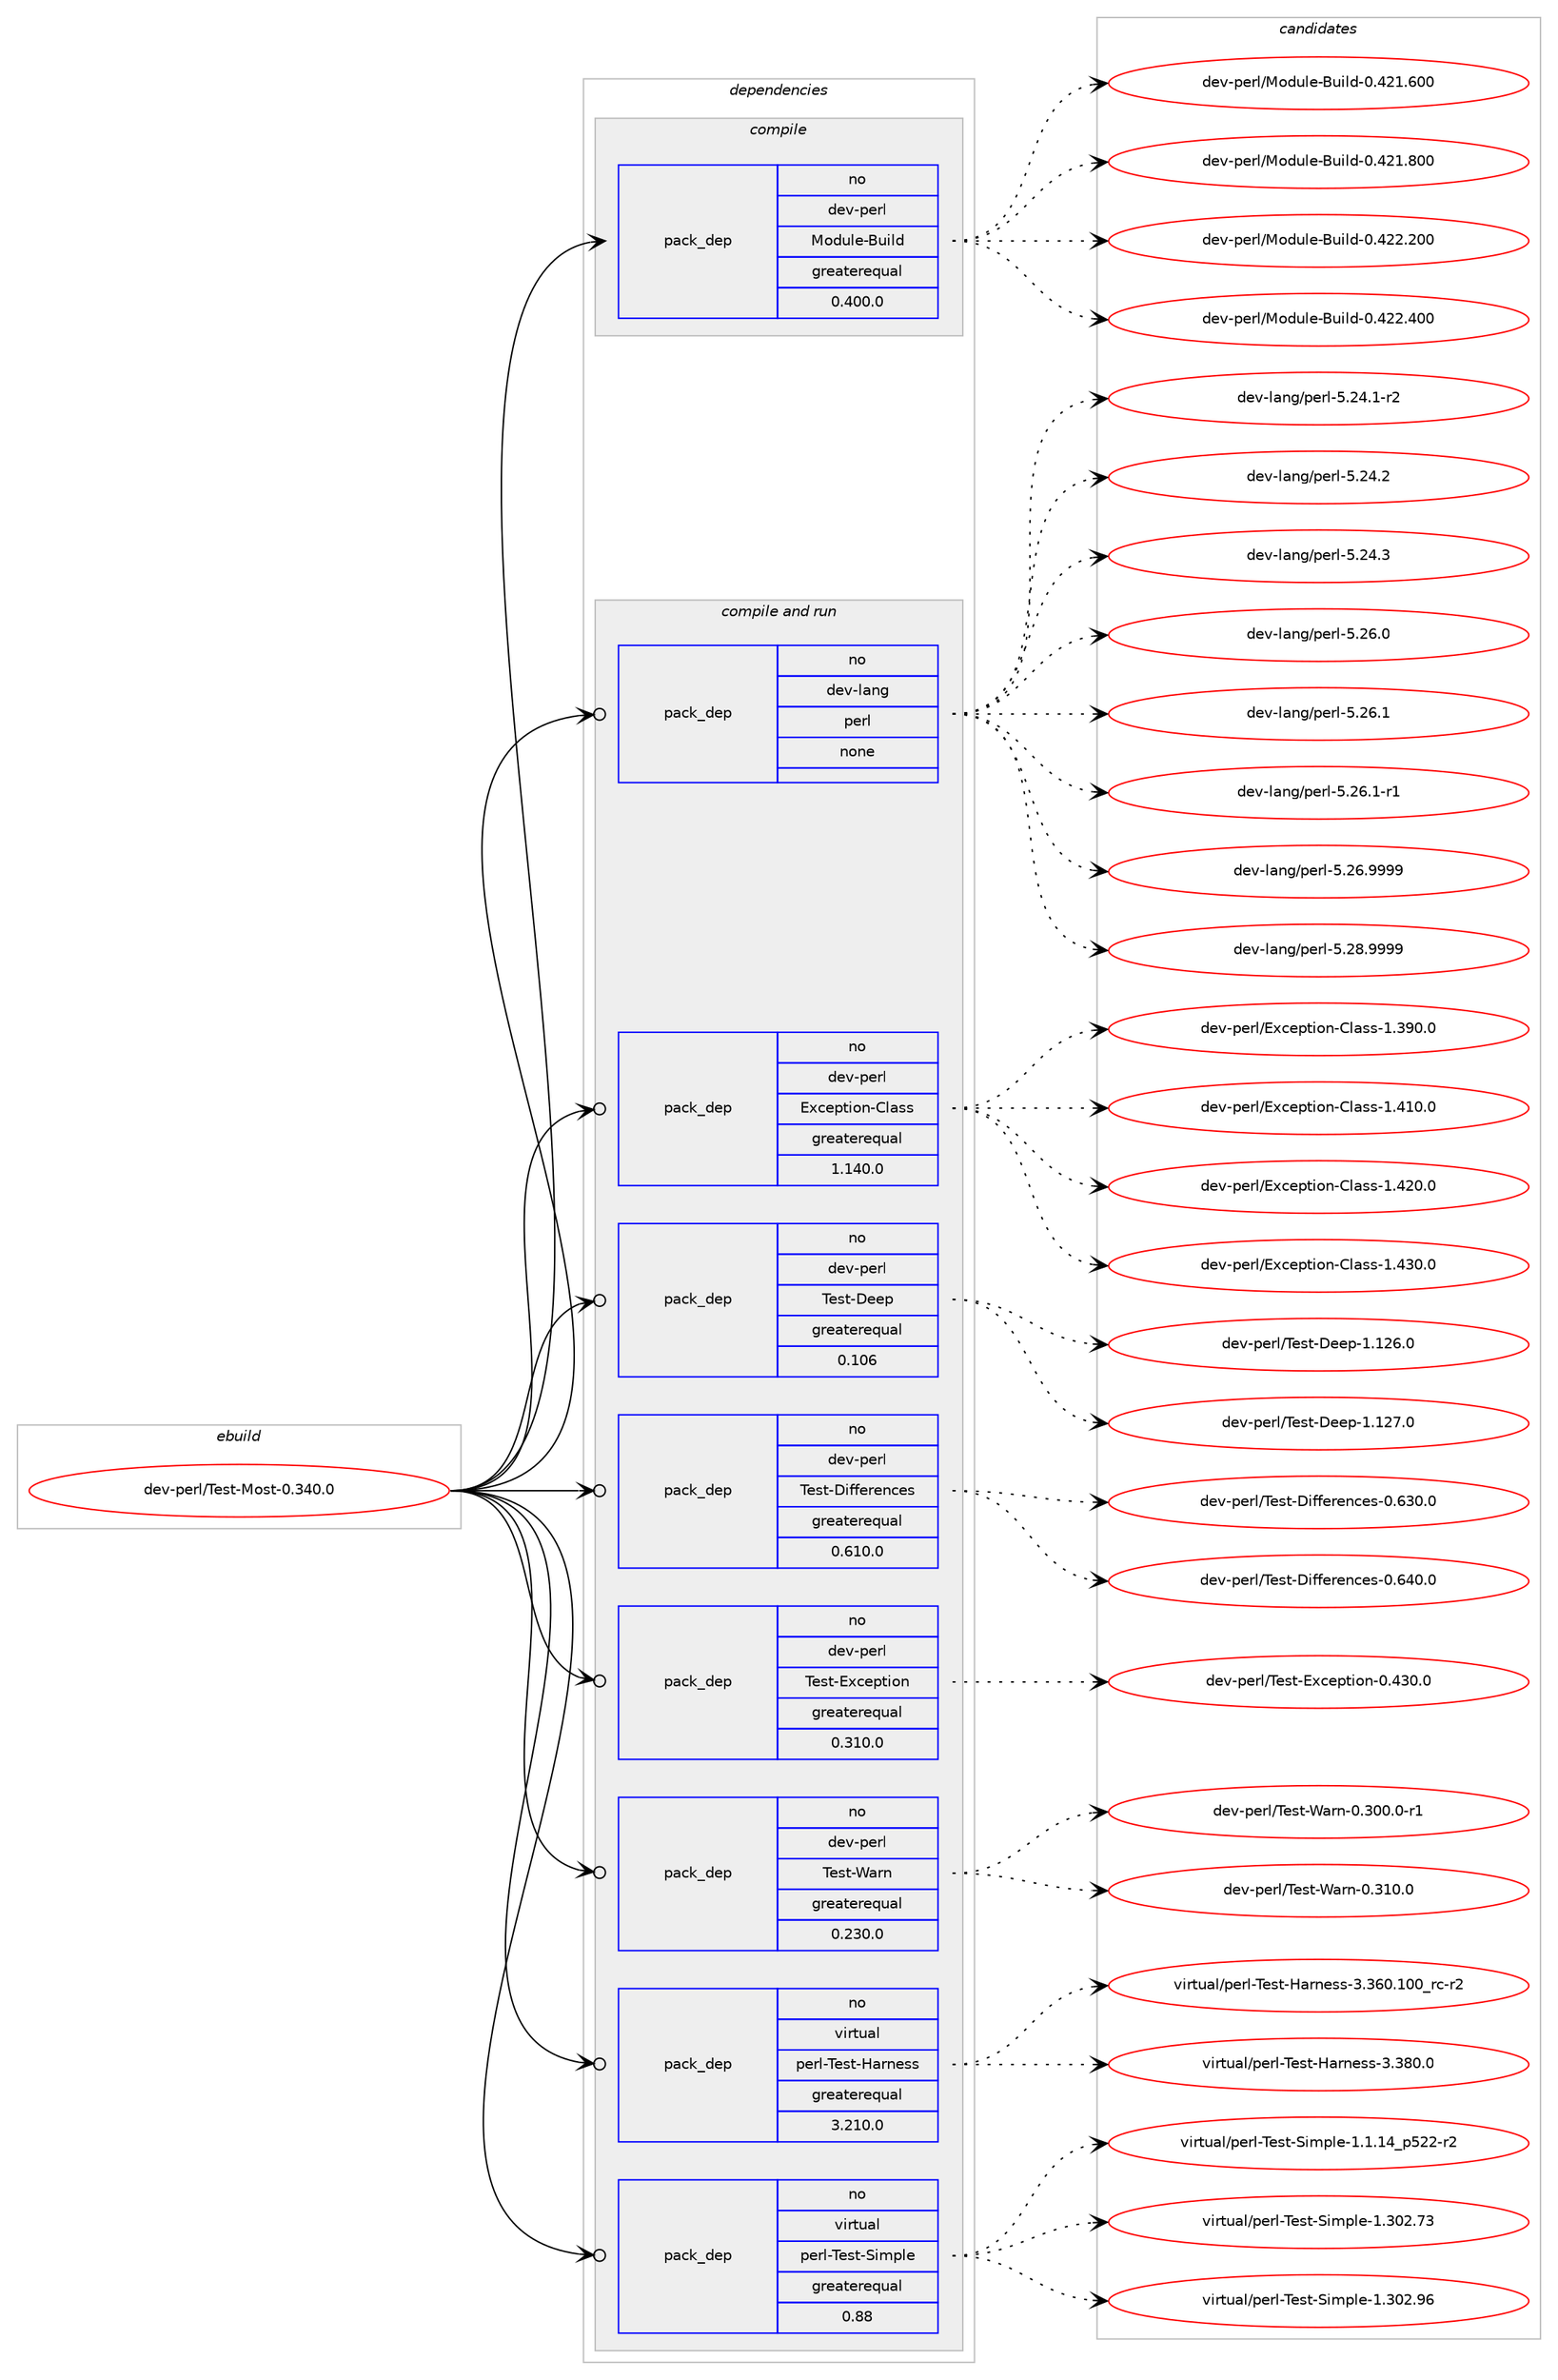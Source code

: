 digraph prolog {

# *************
# Graph options
# *************

newrank=true;
concentrate=true;
compound=true;
graph [rankdir=LR,fontname=Helvetica,fontsize=10,ranksep=1.5];#, ranksep=2.5, nodesep=0.2];
edge  [arrowhead=vee];
node  [fontname=Helvetica,fontsize=10];

# **********
# The ebuild
# **********

subgraph cluster_leftcol {
color=gray;
rank=same;
label=<<i>ebuild</i>>;
id [label="dev-perl/Test-Most-0.340.0", color=red, width=4, href="../dev-perl/Test-Most-0.340.0.svg"];
}

# ****************
# The dependencies
# ****************

subgraph cluster_midcol {
color=gray;
label=<<i>dependencies</i>>;
subgraph cluster_compile {
fillcolor="#eeeeee";
style=filled;
label=<<i>compile</i>>;
subgraph pack107661 {
dependency139451 [label=<<TABLE BORDER="0" CELLBORDER="1" CELLSPACING="0" CELLPADDING="4" WIDTH="220"><TR><TD ROWSPAN="6" CELLPADDING="30">pack_dep</TD></TR><TR><TD WIDTH="110">no</TD></TR><TR><TD>dev-perl</TD></TR><TR><TD>Module-Build</TD></TR><TR><TD>greaterequal</TD></TR><TR><TD>0.400.0</TD></TR></TABLE>>, shape=none, color=blue];
}
id:e -> dependency139451:w [weight=20,style="solid",arrowhead="vee"];
}
subgraph cluster_compileandrun {
fillcolor="#eeeeee";
style=filled;
label=<<i>compile and run</i>>;
subgraph pack107662 {
dependency139452 [label=<<TABLE BORDER="0" CELLBORDER="1" CELLSPACING="0" CELLPADDING="4" WIDTH="220"><TR><TD ROWSPAN="6" CELLPADDING="30">pack_dep</TD></TR><TR><TD WIDTH="110">no</TD></TR><TR><TD>dev-lang</TD></TR><TR><TD>perl</TD></TR><TR><TD>none</TD></TR><TR><TD></TD></TR></TABLE>>, shape=none, color=blue];
}
id:e -> dependency139452:w [weight=20,style="solid",arrowhead="odotvee"];
subgraph pack107663 {
dependency139453 [label=<<TABLE BORDER="0" CELLBORDER="1" CELLSPACING="0" CELLPADDING="4" WIDTH="220"><TR><TD ROWSPAN="6" CELLPADDING="30">pack_dep</TD></TR><TR><TD WIDTH="110">no</TD></TR><TR><TD>dev-perl</TD></TR><TR><TD>Exception-Class</TD></TR><TR><TD>greaterequal</TD></TR><TR><TD>1.140.0</TD></TR></TABLE>>, shape=none, color=blue];
}
id:e -> dependency139453:w [weight=20,style="solid",arrowhead="odotvee"];
subgraph pack107664 {
dependency139454 [label=<<TABLE BORDER="0" CELLBORDER="1" CELLSPACING="0" CELLPADDING="4" WIDTH="220"><TR><TD ROWSPAN="6" CELLPADDING="30">pack_dep</TD></TR><TR><TD WIDTH="110">no</TD></TR><TR><TD>dev-perl</TD></TR><TR><TD>Test-Deep</TD></TR><TR><TD>greaterequal</TD></TR><TR><TD>0.106</TD></TR></TABLE>>, shape=none, color=blue];
}
id:e -> dependency139454:w [weight=20,style="solid",arrowhead="odotvee"];
subgraph pack107665 {
dependency139455 [label=<<TABLE BORDER="0" CELLBORDER="1" CELLSPACING="0" CELLPADDING="4" WIDTH="220"><TR><TD ROWSPAN="6" CELLPADDING="30">pack_dep</TD></TR><TR><TD WIDTH="110">no</TD></TR><TR><TD>dev-perl</TD></TR><TR><TD>Test-Differences</TD></TR><TR><TD>greaterequal</TD></TR><TR><TD>0.610.0</TD></TR></TABLE>>, shape=none, color=blue];
}
id:e -> dependency139455:w [weight=20,style="solid",arrowhead="odotvee"];
subgraph pack107666 {
dependency139456 [label=<<TABLE BORDER="0" CELLBORDER="1" CELLSPACING="0" CELLPADDING="4" WIDTH="220"><TR><TD ROWSPAN="6" CELLPADDING="30">pack_dep</TD></TR><TR><TD WIDTH="110">no</TD></TR><TR><TD>dev-perl</TD></TR><TR><TD>Test-Exception</TD></TR><TR><TD>greaterequal</TD></TR><TR><TD>0.310.0</TD></TR></TABLE>>, shape=none, color=blue];
}
id:e -> dependency139456:w [weight=20,style="solid",arrowhead="odotvee"];
subgraph pack107667 {
dependency139457 [label=<<TABLE BORDER="0" CELLBORDER="1" CELLSPACING="0" CELLPADDING="4" WIDTH="220"><TR><TD ROWSPAN="6" CELLPADDING="30">pack_dep</TD></TR><TR><TD WIDTH="110">no</TD></TR><TR><TD>dev-perl</TD></TR><TR><TD>Test-Warn</TD></TR><TR><TD>greaterequal</TD></TR><TR><TD>0.230.0</TD></TR></TABLE>>, shape=none, color=blue];
}
id:e -> dependency139457:w [weight=20,style="solid",arrowhead="odotvee"];
subgraph pack107668 {
dependency139458 [label=<<TABLE BORDER="0" CELLBORDER="1" CELLSPACING="0" CELLPADDING="4" WIDTH="220"><TR><TD ROWSPAN="6" CELLPADDING="30">pack_dep</TD></TR><TR><TD WIDTH="110">no</TD></TR><TR><TD>virtual</TD></TR><TR><TD>perl-Test-Harness</TD></TR><TR><TD>greaterequal</TD></TR><TR><TD>3.210.0</TD></TR></TABLE>>, shape=none, color=blue];
}
id:e -> dependency139458:w [weight=20,style="solid",arrowhead="odotvee"];
subgraph pack107669 {
dependency139459 [label=<<TABLE BORDER="0" CELLBORDER="1" CELLSPACING="0" CELLPADDING="4" WIDTH="220"><TR><TD ROWSPAN="6" CELLPADDING="30">pack_dep</TD></TR><TR><TD WIDTH="110">no</TD></TR><TR><TD>virtual</TD></TR><TR><TD>perl-Test-Simple</TD></TR><TR><TD>greaterequal</TD></TR><TR><TD>0.88</TD></TR></TABLE>>, shape=none, color=blue];
}
id:e -> dependency139459:w [weight=20,style="solid",arrowhead="odotvee"];
}
subgraph cluster_run {
fillcolor="#eeeeee";
style=filled;
label=<<i>run</i>>;
}
}

# **************
# The candidates
# **************

subgraph cluster_choices {
rank=same;
color=gray;
label=<<i>candidates</i>>;

subgraph choice107661 {
color=black;
nodesep=1;
choice100101118451121011141084777111100117108101456611710510810045484652504946544848 [label="dev-perl/Module-Build-0.421.600", color=red, width=4,href="../dev-perl/Module-Build-0.421.600.svg"];
choice100101118451121011141084777111100117108101456611710510810045484652504946564848 [label="dev-perl/Module-Build-0.421.800", color=red, width=4,href="../dev-perl/Module-Build-0.421.800.svg"];
choice100101118451121011141084777111100117108101456611710510810045484652505046504848 [label="dev-perl/Module-Build-0.422.200", color=red, width=4,href="../dev-perl/Module-Build-0.422.200.svg"];
choice100101118451121011141084777111100117108101456611710510810045484652505046524848 [label="dev-perl/Module-Build-0.422.400", color=red, width=4,href="../dev-perl/Module-Build-0.422.400.svg"];
dependency139451:e -> choice100101118451121011141084777111100117108101456611710510810045484652504946544848:w [style=dotted,weight="100"];
dependency139451:e -> choice100101118451121011141084777111100117108101456611710510810045484652504946564848:w [style=dotted,weight="100"];
dependency139451:e -> choice100101118451121011141084777111100117108101456611710510810045484652505046504848:w [style=dotted,weight="100"];
dependency139451:e -> choice100101118451121011141084777111100117108101456611710510810045484652505046524848:w [style=dotted,weight="100"];
}
subgraph choice107662 {
color=black;
nodesep=1;
choice100101118451089711010347112101114108455346505246494511450 [label="dev-lang/perl-5.24.1-r2", color=red, width=4,href="../dev-lang/perl-5.24.1-r2.svg"];
choice10010111845108971101034711210111410845534650524650 [label="dev-lang/perl-5.24.2", color=red, width=4,href="../dev-lang/perl-5.24.2.svg"];
choice10010111845108971101034711210111410845534650524651 [label="dev-lang/perl-5.24.3", color=red, width=4,href="../dev-lang/perl-5.24.3.svg"];
choice10010111845108971101034711210111410845534650544648 [label="dev-lang/perl-5.26.0", color=red, width=4,href="../dev-lang/perl-5.26.0.svg"];
choice10010111845108971101034711210111410845534650544649 [label="dev-lang/perl-5.26.1", color=red, width=4,href="../dev-lang/perl-5.26.1.svg"];
choice100101118451089711010347112101114108455346505446494511449 [label="dev-lang/perl-5.26.1-r1", color=red, width=4,href="../dev-lang/perl-5.26.1-r1.svg"];
choice10010111845108971101034711210111410845534650544657575757 [label="dev-lang/perl-5.26.9999", color=red, width=4,href="../dev-lang/perl-5.26.9999.svg"];
choice10010111845108971101034711210111410845534650564657575757 [label="dev-lang/perl-5.28.9999", color=red, width=4,href="../dev-lang/perl-5.28.9999.svg"];
dependency139452:e -> choice100101118451089711010347112101114108455346505246494511450:w [style=dotted,weight="100"];
dependency139452:e -> choice10010111845108971101034711210111410845534650524650:w [style=dotted,weight="100"];
dependency139452:e -> choice10010111845108971101034711210111410845534650524651:w [style=dotted,weight="100"];
dependency139452:e -> choice10010111845108971101034711210111410845534650544648:w [style=dotted,weight="100"];
dependency139452:e -> choice10010111845108971101034711210111410845534650544649:w [style=dotted,weight="100"];
dependency139452:e -> choice100101118451089711010347112101114108455346505446494511449:w [style=dotted,weight="100"];
dependency139452:e -> choice10010111845108971101034711210111410845534650544657575757:w [style=dotted,weight="100"];
dependency139452:e -> choice10010111845108971101034711210111410845534650564657575757:w [style=dotted,weight="100"];
}
subgraph choice107663 {
color=black;
nodesep=1;
choice100101118451121011141084769120991011121161051111104567108971151154549465157484648 [label="dev-perl/Exception-Class-1.390.0", color=red, width=4,href="../dev-perl/Exception-Class-1.390.0.svg"];
choice100101118451121011141084769120991011121161051111104567108971151154549465249484648 [label="dev-perl/Exception-Class-1.410.0", color=red, width=4,href="../dev-perl/Exception-Class-1.410.0.svg"];
choice100101118451121011141084769120991011121161051111104567108971151154549465250484648 [label="dev-perl/Exception-Class-1.420.0", color=red, width=4,href="../dev-perl/Exception-Class-1.420.0.svg"];
choice100101118451121011141084769120991011121161051111104567108971151154549465251484648 [label="dev-perl/Exception-Class-1.430.0", color=red, width=4,href="../dev-perl/Exception-Class-1.430.0.svg"];
dependency139453:e -> choice100101118451121011141084769120991011121161051111104567108971151154549465157484648:w [style=dotted,weight="100"];
dependency139453:e -> choice100101118451121011141084769120991011121161051111104567108971151154549465249484648:w [style=dotted,weight="100"];
dependency139453:e -> choice100101118451121011141084769120991011121161051111104567108971151154549465250484648:w [style=dotted,weight="100"];
dependency139453:e -> choice100101118451121011141084769120991011121161051111104567108971151154549465251484648:w [style=dotted,weight="100"];
}
subgraph choice107664 {
color=black;
nodesep=1;
choice10010111845112101114108478410111511645681011011124549464950544648 [label="dev-perl/Test-Deep-1.126.0", color=red, width=4,href="../dev-perl/Test-Deep-1.126.0.svg"];
choice10010111845112101114108478410111511645681011011124549464950554648 [label="dev-perl/Test-Deep-1.127.0", color=red, width=4,href="../dev-perl/Test-Deep-1.127.0.svg"];
dependency139454:e -> choice10010111845112101114108478410111511645681011011124549464950544648:w [style=dotted,weight="100"];
dependency139454:e -> choice10010111845112101114108478410111511645681011011124549464950554648:w [style=dotted,weight="100"];
}
subgraph choice107665 {
color=black;
nodesep=1;
choice1001011184511210111410847841011151164568105102102101114101110991011154548465451484648 [label="dev-perl/Test-Differences-0.630.0", color=red, width=4,href="../dev-perl/Test-Differences-0.630.0.svg"];
choice1001011184511210111410847841011151164568105102102101114101110991011154548465452484648 [label="dev-perl/Test-Differences-0.640.0", color=red, width=4,href="../dev-perl/Test-Differences-0.640.0.svg"];
dependency139455:e -> choice1001011184511210111410847841011151164568105102102101114101110991011154548465451484648:w [style=dotted,weight="100"];
dependency139455:e -> choice1001011184511210111410847841011151164568105102102101114101110991011154548465452484648:w [style=dotted,weight="100"];
}
subgraph choice107666 {
color=black;
nodesep=1;
choice1001011184511210111410847841011151164569120991011121161051111104548465251484648 [label="dev-perl/Test-Exception-0.430.0", color=red, width=4,href="../dev-perl/Test-Exception-0.430.0.svg"];
dependency139456:e -> choice1001011184511210111410847841011151164569120991011121161051111104548465251484648:w [style=dotted,weight="100"];
}
subgraph choice107667 {
color=black;
nodesep=1;
choice10010111845112101114108478410111511645879711411045484651484846484511449 [label="dev-perl/Test-Warn-0.300.0-r1", color=red, width=4,href="../dev-perl/Test-Warn-0.300.0-r1.svg"];
choice1001011184511210111410847841011151164587971141104548465149484648 [label="dev-perl/Test-Warn-0.310.0", color=red, width=4,href="../dev-perl/Test-Warn-0.310.0.svg"];
dependency139457:e -> choice10010111845112101114108478410111511645879711411045484651484846484511449:w [style=dotted,weight="100"];
dependency139457:e -> choice1001011184511210111410847841011151164587971141104548465149484648:w [style=dotted,weight="100"];
}
subgraph choice107668 {
color=black;
nodesep=1;
choice118105114116117971084711210111410845841011151164572971141101011151154551465154484649484895114994511450 [label="virtual/perl-Test-Harness-3.360.100_rc-r2", color=red, width=4,href="../virtual/perl-Test-Harness-3.360.100_rc-r2.svg"];
choice118105114116117971084711210111410845841011151164572971141101011151154551465156484648 [label="virtual/perl-Test-Harness-3.380.0", color=red, width=4,href="../virtual/perl-Test-Harness-3.380.0.svg"];
dependency139458:e -> choice118105114116117971084711210111410845841011151164572971141101011151154551465154484649484895114994511450:w [style=dotted,weight="100"];
dependency139458:e -> choice118105114116117971084711210111410845841011151164572971141101011151154551465156484648:w [style=dotted,weight="100"];
}
subgraph choice107669 {
color=black;
nodesep=1;
choice11810511411611797108471121011141084584101115116458310510911210810145494649464952951125350504511450 [label="virtual/perl-Test-Simple-1.1.14_p522-r2", color=red, width=4,href="../virtual/perl-Test-Simple-1.1.14_p522-r2.svg"];
choice118105114116117971084711210111410845841011151164583105109112108101454946514850465551 [label="virtual/perl-Test-Simple-1.302.73", color=red, width=4,href="../virtual/perl-Test-Simple-1.302.73.svg"];
choice118105114116117971084711210111410845841011151164583105109112108101454946514850465754 [label="virtual/perl-Test-Simple-1.302.96", color=red, width=4,href="../virtual/perl-Test-Simple-1.302.96.svg"];
dependency139459:e -> choice11810511411611797108471121011141084584101115116458310510911210810145494649464952951125350504511450:w [style=dotted,weight="100"];
dependency139459:e -> choice118105114116117971084711210111410845841011151164583105109112108101454946514850465551:w [style=dotted,weight="100"];
dependency139459:e -> choice118105114116117971084711210111410845841011151164583105109112108101454946514850465754:w [style=dotted,weight="100"];
}
}

}
